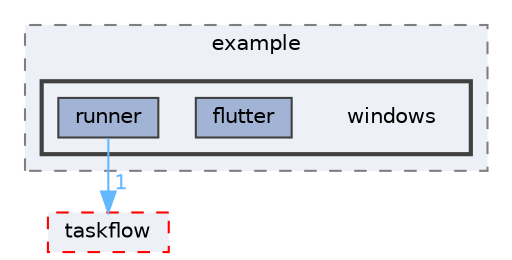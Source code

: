 digraph "external/spine-runtimes/spine-flutter/example/windows"
{
 // LATEX_PDF_SIZE
  bgcolor="transparent";
  edge [fontname=Helvetica,fontsize=10,labelfontname=Helvetica,labelfontsize=10];
  node [fontname=Helvetica,fontsize=10,shape=box,height=0.2,width=0.4];
  compound=true
  subgraph clusterdir_8d7f82bf79ca42157aca760ac67c813d {
    graph [ bgcolor="#edf0f7", pencolor="grey50", label="example", fontname=Helvetica,fontsize=10 style="filled,dashed", URL="dir_8d7f82bf79ca42157aca760ac67c813d.html",tooltip=""]
  subgraph clusterdir_04089ca6dabbb41d0d238647246a2e1f {
    graph [ bgcolor="#edf0f7", pencolor="grey25", label="", fontname=Helvetica,fontsize=10 style="filled,bold", URL="dir_04089ca6dabbb41d0d238647246a2e1f.html",tooltip=""]
    dir_04089ca6dabbb41d0d238647246a2e1f [shape=plaintext, label="windows"];
  dir_a4d53434072cb69e5f560500afaa9ce4 [label="flutter", fillcolor="#a2b4d6", color="grey25", style="filled", URL="dir_a4d53434072cb69e5f560500afaa9ce4.html",tooltip=""];
  dir_fdc5f8d984ea84a3810330e4835ff4a7 [label="runner", fillcolor="#a2b4d6", color="grey25", style="filled", URL="dir_fdc5f8d984ea84a3810330e4835ff4a7.html",tooltip=""];
  }
  }
  dir_a586d2919c2294cf68ed57ec5a464d2f [label="taskflow", fillcolor="#edf0f7", color="red", style="filled,dashed", URL="dir_a586d2919c2294cf68ed57ec5a464d2f.html",tooltip="root taskflow include dir"];
  dir_fdc5f8d984ea84a3810330e4835ff4a7->dir_a586d2919c2294cf68ed57ec5a464d2f [headlabel="1", labeldistance=1.5 headhref="dir_000622_000819.html" href="dir_000622_000819.html" color="steelblue1" fontcolor="steelblue1"];
}
